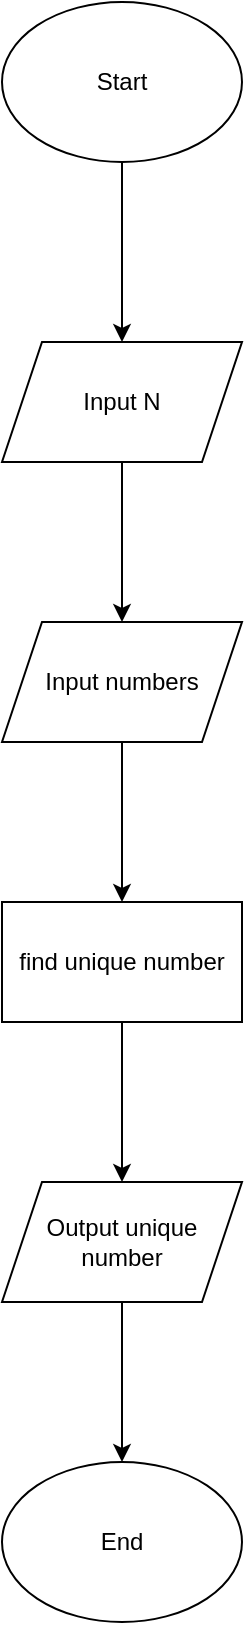 <mxfile version="25.0.1">
  <diagram name="หน้า-1" id="zM7SnmOZuKqq9Z4B7AVB">
    <mxGraphModel dx="1050" dy="530" grid="1" gridSize="10" guides="1" tooltips="1" connect="1" arrows="1" fold="1" page="1" pageScale="1" pageWidth="827" pageHeight="1169" math="0" shadow="0">
      <root>
        <mxCell id="0" />
        <mxCell id="1" parent="0" />
        <mxCell id="Q_VMbxBM9lqUhwTfA5v--3" value="" style="edgeStyle=orthogonalEdgeStyle;rounded=0;orthogonalLoop=1;jettySize=auto;html=1;" edge="1" parent="1" source="Q_VMbxBM9lqUhwTfA5v--1" target="Q_VMbxBM9lqUhwTfA5v--2">
          <mxGeometry relative="1" as="geometry" />
        </mxCell>
        <mxCell id="Q_VMbxBM9lqUhwTfA5v--1" value="Start" style="ellipse;whiteSpace=wrap;html=1;" vertex="1" parent="1">
          <mxGeometry x="354" y="10" width="120" height="80" as="geometry" />
        </mxCell>
        <mxCell id="Q_VMbxBM9lqUhwTfA5v--5" value="" style="edgeStyle=orthogonalEdgeStyle;rounded=0;orthogonalLoop=1;jettySize=auto;html=1;" edge="1" parent="1" source="Q_VMbxBM9lqUhwTfA5v--2" target="Q_VMbxBM9lqUhwTfA5v--4">
          <mxGeometry relative="1" as="geometry" />
        </mxCell>
        <mxCell id="Q_VMbxBM9lqUhwTfA5v--2" value="Input N" style="shape=parallelogram;perimeter=parallelogramPerimeter;whiteSpace=wrap;html=1;fixedSize=1;" vertex="1" parent="1">
          <mxGeometry x="354" y="180" width="120" height="60" as="geometry" />
        </mxCell>
        <mxCell id="Q_VMbxBM9lqUhwTfA5v--7" value="" style="edgeStyle=orthogonalEdgeStyle;rounded=0;orthogonalLoop=1;jettySize=auto;html=1;" edge="1" parent="1" source="Q_VMbxBM9lqUhwTfA5v--4" target="Q_VMbxBM9lqUhwTfA5v--6">
          <mxGeometry relative="1" as="geometry" />
        </mxCell>
        <mxCell id="Q_VMbxBM9lqUhwTfA5v--4" value="Input numbers" style="shape=parallelogram;perimeter=parallelogramPerimeter;whiteSpace=wrap;html=1;fixedSize=1;" vertex="1" parent="1">
          <mxGeometry x="354" y="320" width="120" height="60" as="geometry" />
        </mxCell>
        <mxCell id="Q_VMbxBM9lqUhwTfA5v--9" value="" style="edgeStyle=orthogonalEdgeStyle;rounded=0;orthogonalLoop=1;jettySize=auto;html=1;" edge="1" parent="1" source="Q_VMbxBM9lqUhwTfA5v--6" target="Q_VMbxBM9lqUhwTfA5v--8">
          <mxGeometry relative="1" as="geometry" />
        </mxCell>
        <mxCell id="Q_VMbxBM9lqUhwTfA5v--6" value="find unique number" style="whiteSpace=wrap;html=1;" vertex="1" parent="1">
          <mxGeometry x="354" y="460" width="120" height="60" as="geometry" />
        </mxCell>
        <mxCell id="Q_VMbxBM9lqUhwTfA5v--11" value="" style="edgeStyle=orthogonalEdgeStyle;rounded=0;orthogonalLoop=1;jettySize=auto;html=1;" edge="1" parent="1" source="Q_VMbxBM9lqUhwTfA5v--8" target="Q_VMbxBM9lqUhwTfA5v--10">
          <mxGeometry relative="1" as="geometry" />
        </mxCell>
        <mxCell id="Q_VMbxBM9lqUhwTfA5v--8" value="Output unique number" style="shape=parallelogram;perimeter=parallelogramPerimeter;whiteSpace=wrap;html=1;fixedSize=1;" vertex="1" parent="1">
          <mxGeometry x="354" y="600" width="120" height="60" as="geometry" />
        </mxCell>
        <mxCell id="Q_VMbxBM9lqUhwTfA5v--10" value="End" style="ellipse;whiteSpace=wrap;html=1;" vertex="1" parent="1">
          <mxGeometry x="354" y="740" width="120" height="80" as="geometry" />
        </mxCell>
      </root>
    </mxGraphModel>
  </diagram>
</mxfile>
